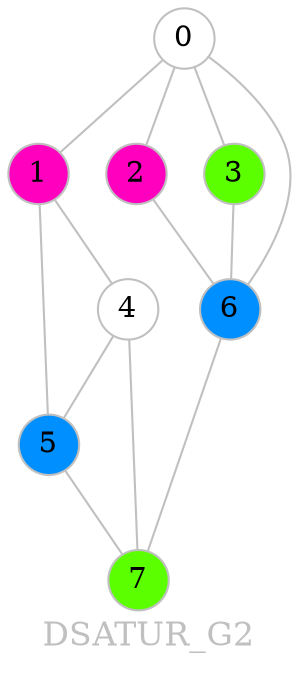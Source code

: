 graph DSATUR_G2 {
	graph [bgcolor="#ffffff00" fontcolor=grey fontsize=16 label=DSATUR_G2 overlap=false]
	node [color=grey fixedsize=true fontsize=14 shape=circle style=filled width=0.4]
	edge [arrowsize=0.7 color=grey fontcolor=grey fontsize=12]
	node [fillcolor="#ffffff"]
	0
	node [fillcolor="#ff00bf"]
	1
	node [fillcolor="#ff00bf"]
	2
	node [fillcolor="#5cff00"]
	3
	node [fillcolor="#ffffff"]
	4
	node [fillcolor="#008fff"]
	5
	node [fillcolor="#008fff"]
	6
	node [fillcolor="#5cff00"]
	7
	0 -- 1
	0 -- 2
	0 -- 3
	0 -- 6
	1 -- 4
	1 -- 5
	2 -- 6
	3 -- 6
	4 -- 5
	4 -- 7
	5 -- 7
	6 -- 7
}
